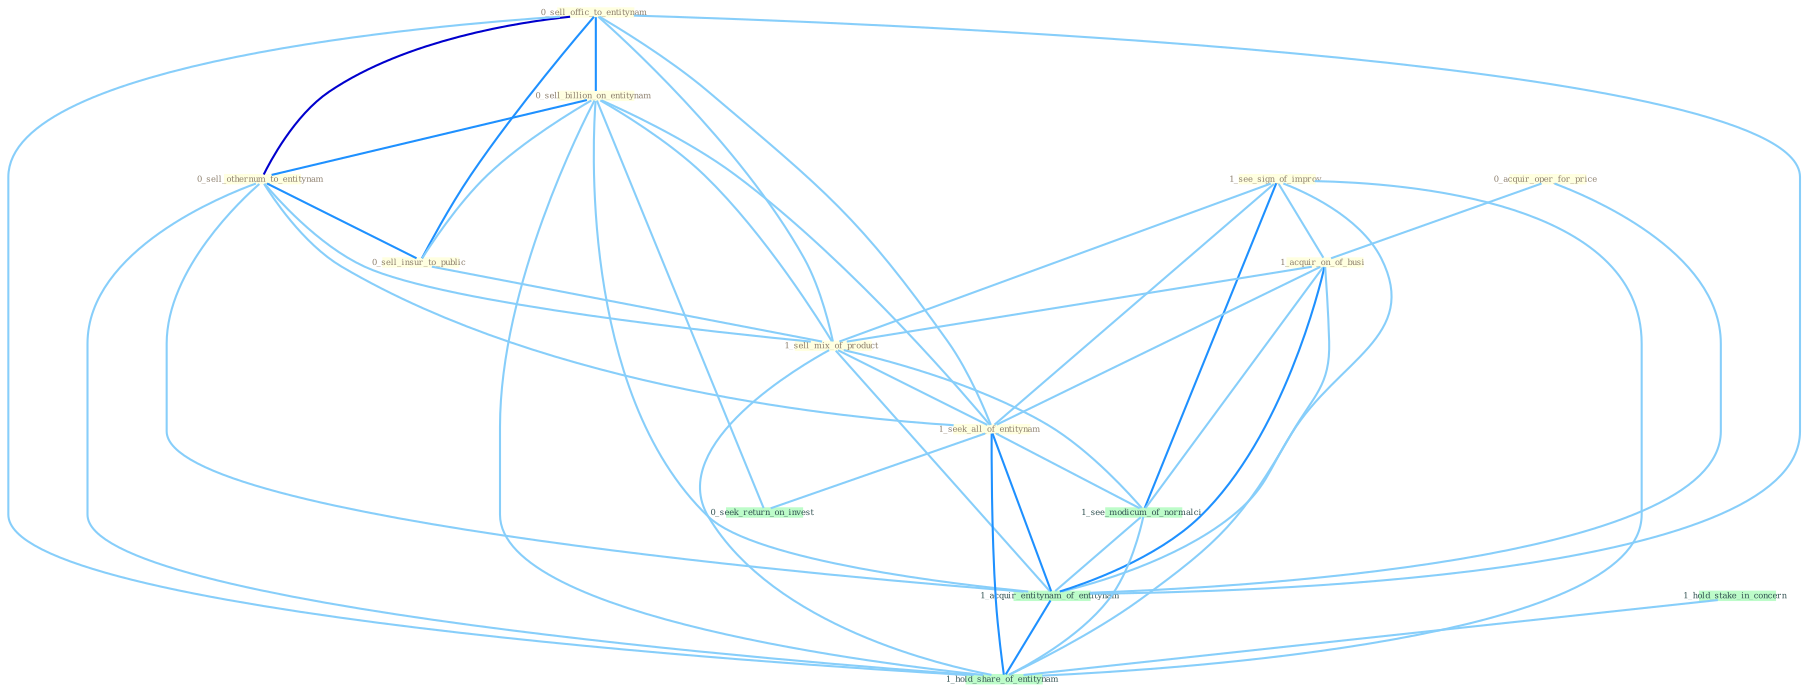 Graph G{ 
    node
    [shape=polygon,style=filled,width=.5,height=.06,color="#BDFCC9",fixedsize=true,fontsize=4,
    fontcolor="#2f4f4f"];
    {node
    [color="#ffffe0", fontcolor="#8b7d6b"] "1_see_sign_of_improv " "0_sell_offic_to_entitynam " "0_sell_billion_on_entitynam " "0_sell_othernum_to_entitynam " "0_sell_insur_to_public " "0_acquir_oper_for_price " "1_acquir_on_of_busi " "1_sell_mix_of_product " "1_seek_all_of_entitynam "}
{node [color="#fff0f5", fontcolor="#b22222"]}
edge [color="#B0E2FF"];

	"1_see_sign_of_improv " -- "1_acquir_on_of_busi " [w="1", color="#87cefa" ];
	"1_see_sign_of_improv " -- "1_sell_mix_of_product " [w="1", color="#87cefa" ];
	"1_see_sign_of_improv " -- "1_seek_all_of_entitynam " [w="1", color="#87cefa" ];
	"1_see_sign_of_improv " -- "1_see_modicum_of_normalci " [w="2", color="#1e90ff" , len=0.8];
	"1_see_sign_of_improv " -- "1_acquir_entitynam_of_entitynam " [w="1", color="#87cefa" ];
	"1_see_sign_of_improv " -- "1_hold_share_of_entitynam " [w="1", color="#87cefa" ];
	"0_sell_offic_to_entitynam " -- "0_sell_billion_on_entitynam " [w="2", color="#1e90ff" , len=0.8];
	"0_sell_offic_to_entitynam " -- "0_sell_othernum_to_entitynam " [w="3", color="#0000cd" , len=0.6];
	"0_sell_offic_to_entitynam " -- "0_sell_insur_to_public " [w="2", color="#1e90ff" , len=0.8];
	"0_sell_offic_to_entitynam " -- "1_sell_mix_of_product " [w="1", color="#87cefa" ];
	"0_sell_offic_to_entitynam " -- "1_seek_all_of_entitynam " [w="1", color="#87cefa" ];
	"0_sell_offic_to_entitynam " -- "1_acquir_entitynam_of_entitynam " [w="1", color="#87cefa" ];
	"0_sell_offic_to_entitynam " -- "1_hold_share_of_entitynam " [w="1", color="#87cefa" ];
	"0_sell_billion_on_entitynam " -- "0_sell_othernum_to_entitynam " [w="2", color="#1e90ff" , len=0.8];
	"0_sell_billion_on_entitynam " -- "0_sell_insur_to_public " [w="1", color="#87cefa" ];
	"0_sell_billion_on_entitynam " -- "1_sell_mix_of_product " [w="1", color="#87cefa" ];
	"0_sell_billion_on_entitynam " -- "1_seek_all_of_entitynam " [w="1", color="#87cefa" ];
	"0_sell_billion_on_entitynam " -- "0_seek_return_on_invest " [w="1", color="#87cefa" ];
	"0_sell_billion_on_entitynam " -- "1_acquir_entitynam_of_entitynam " [w="1", color="#87cefa" ];
	"0_sell_billion_on_entitynam " -- "1_hold_share_of_entitynam " [w="1", color="#87cefa" ];
	"0_sell_othernum_to_entitynam " -- "0_sell_insur_to_public " [w="2", color="#1e90ff" , len=0.8];
	"0_sell_othernum_to_entitynam " -- "1_sell_mix_of_product " [w="1", color="#87cefa" ];
	"0_sell_othernum_to_entitynam " -- "1_seek_all_of_entitynam " [w="1", color="#87cefa" ];
	"0_sell_othernum_to_entitynam " -- "1_acquir_entitynam_of_entitynam " [w="1", color="#87cefa" ];
	"0_sell_othernum_to_entitynam " -- "1_hold_share_of_entitynam " [w="1", color="#87cefa" ];
	"0_sell_insur_to_public " -- "1_sell_mix_of_product " [w="1", color="#87cefa" ];
	"0_acquir_oper_for_price " -- "1_acquir_on_of_busi " [w="1", color="#87cefa" ];
	"0_acquir_oper_for_price " -- "1_acquir_entitynam_of_entitynam " [w="1", color="#87cefa" ];
	"1_acquir_on_of_busi " -- "1_sell_mix_of_product " [w="1", color="#87cefa" ];
	"1_acquir_on_of_busi " -- "1_seek_all_of_entitynam " [w="1", color="#87cefa" ];
	"1_acquir_on_of_busi " -- "1_see_modicum_of_normalci " [w="1", color="#87cefa" ];
	"1_acquir_on_of_busi " -- "1_acquir_entitynam_of_entitynam " [w="2", color="#1e90ff" , len=0.8];
	"1_acquir_on_of_busi " -- "1_hold_share_of_entitynam " [w="1", color="#87cefa" ];
	"1_sell_mix_of_product " -- "1_seek_all_of_entitynam " [w="1", color="#87cefa" ];
	"1_sell_mix_of_product " -- "1_see_modicum_of_normalci " [w="1", color="#87cefa" ];
	"1_sell_mix_of_product " -- "1_acquir_entitynam_of_entitynam " [w="1", color="#87cefa" ];
	"1_sell_mix_of_product " -- "1_hold_share_of_entitynam " [w="1", color="#87cefa" ];
	"1_seek_all_of_entitynam " -- "0_seek_return_on_invest " [w="1", color="#87cefa" ];
	"1_seek_all_of_entitynam " -- "1_see_modicum_of_normalci " [w="1", color="#87cefa" ];
	"1_seek_all_of_entitynam " -- "1_acquir_entitynam_of_entitynam " [w="2", color="#1e90ff" , len=0.8];
	"1_seek_all_of_entitynam " -- "1_hold_share_of_entitynam " [w="2", color="#1e90ff" , len=0.8];
	"1_hold_stake_in_concern " -- "1_hold_share_of_entitynam " [w="1", color="#87cefa" ];
	"1_see_modicum_of_normalci " -- "1_acquir_entitynam_of_entitynam " [w="1", color="#87cefa" ];
	"1_see_modicum_of_normalci " -- "1_hold_share_of_entitynam " [w="1", color="#87cefa" ];
	"1_acquir_entitynam_of_entitynam " -- "1_hold_share_of_entitynam " [w="2", color="#1e90ff" , len=0.8];
}